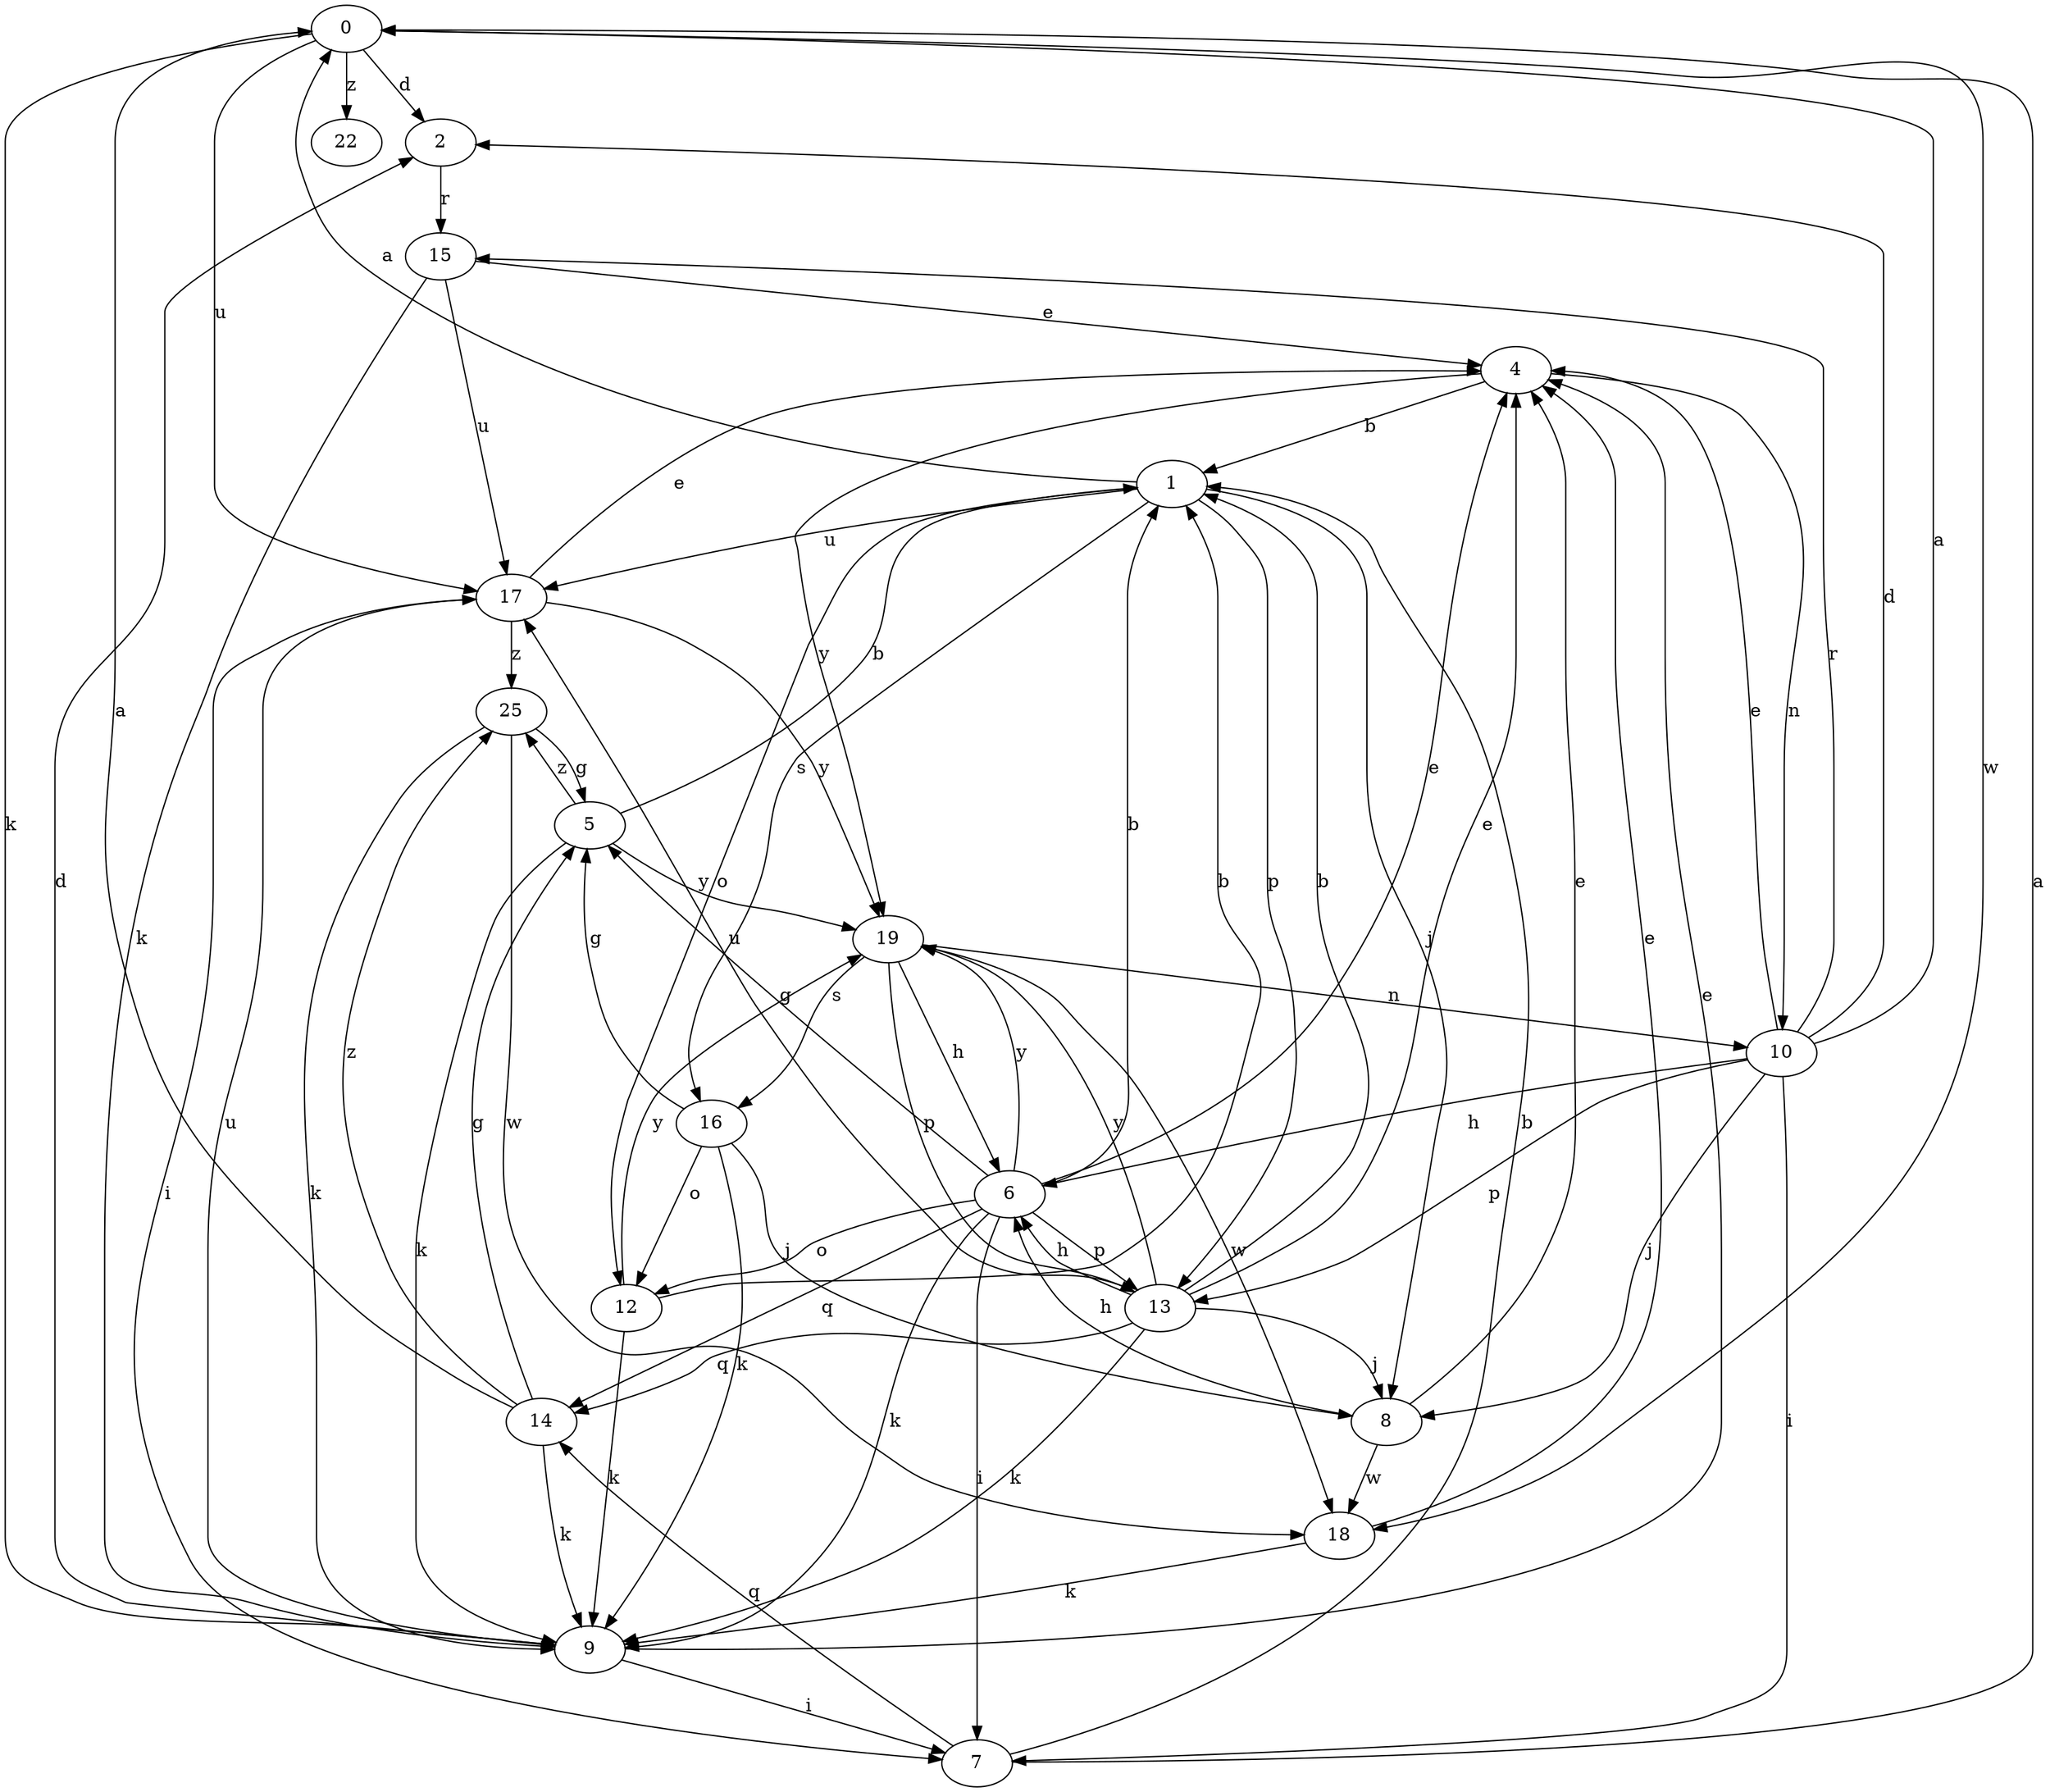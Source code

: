 strict digraph  {
0;
1;
2;
4;
5;
6;
7;
8;
9;
10;
12;
13;
14;
15;
16;
17;
18;
19;
22;
25;
0 -> 2  [label=d];
0 -> 9  [label=k];
0 -> 17  [label=u];
0 -> 18  [label=w];
0 -> 22  [label=z];
1 -> 0  [label=a];
1 -> 8  [label=j];
1 -> 12  [label=o];
1 -> 13  [label=p];
1 -> 16  [label=s];
1 -> 17  [label=u];
2 -> 15  [label=r];
4 -> 1  [label=b];
4 -> 10  [label=n];
4 -> 19  [label=y];
5 -> 1  [label=b];
5 -> 9  [label=k];
5 -> 19  [label=y];
5 -> 25  [label=z];
6 -> 1  [label=b];
6 -> 4  [label=e];
6 -> 5  [label=g];
6 -> 7  [label=i];
6 -> 9  [label=k];
6 -> 12  [label=o];
6 -> 13  [label=p];
6 -> 14  [label=q];
6 -> 19  [label=y];
7 -> 0  [label=a];
7 -> 1  [label=b];
7 -> 14  [label=q];
8 -> 4  [label=e];
8 -> 6  [label=h];
8 -> 18  [label=w];
9 -> 2  [label=d];
9 -> 4  [label=e];
9 -> 7  [label=i];
9 -> 17  [label=u];
10 -> 0  [label=a];
10 -> 2  [label=d];
10 -> 4  [label=e];
10 -> 6  [label=h];
10 -> 7  [label=i];
10 -> 8  [label=j];
10 -> 13  [label=p];
10 -> 15  [label=r];
12 -> 1  [label=b];
12 -> 9  [label=k];
12 -> 19  [label=y];
13 -> 1  [label=b];
13 -> 4  [label=e];
13 -> 6  [label=h];
13 -> 8  [label=j];
13 -> 9  [label=k];
13 -> 14  [label=q];
13 -> 17  [label=u];
13 -> 19  [label=y];
14 -> 0  [label=a];
14 -> 5  [label=g];
14 -> 9  [label=k];
14 -> 25  [label=z];
15 -> 4  [label=e];
15 -> 9  [label=k];
15 -> 17  [label=u];
16 -> 5  [label=g];
16 -> 8  [label=j];
16 -> 9  [label=k];
16 -> 12  [label=o];
17 -> 4  [label=e];
17 -> 7  [label=i];
17 -> 19  [label=y];
17 -> 25  [label=z];
18 -> 4  [label=e];
18 -> 9  [label=k];
19 -> 6  [label=h];
19 -> 10  [label=n];
19 -> 13  [label=p];
19 -> 16  [label=s];
19 -> 18  [label=w];
25 -> 5  [label=g];
25 -> 9  [label=k];
25 -> 18  [label=w];
}
